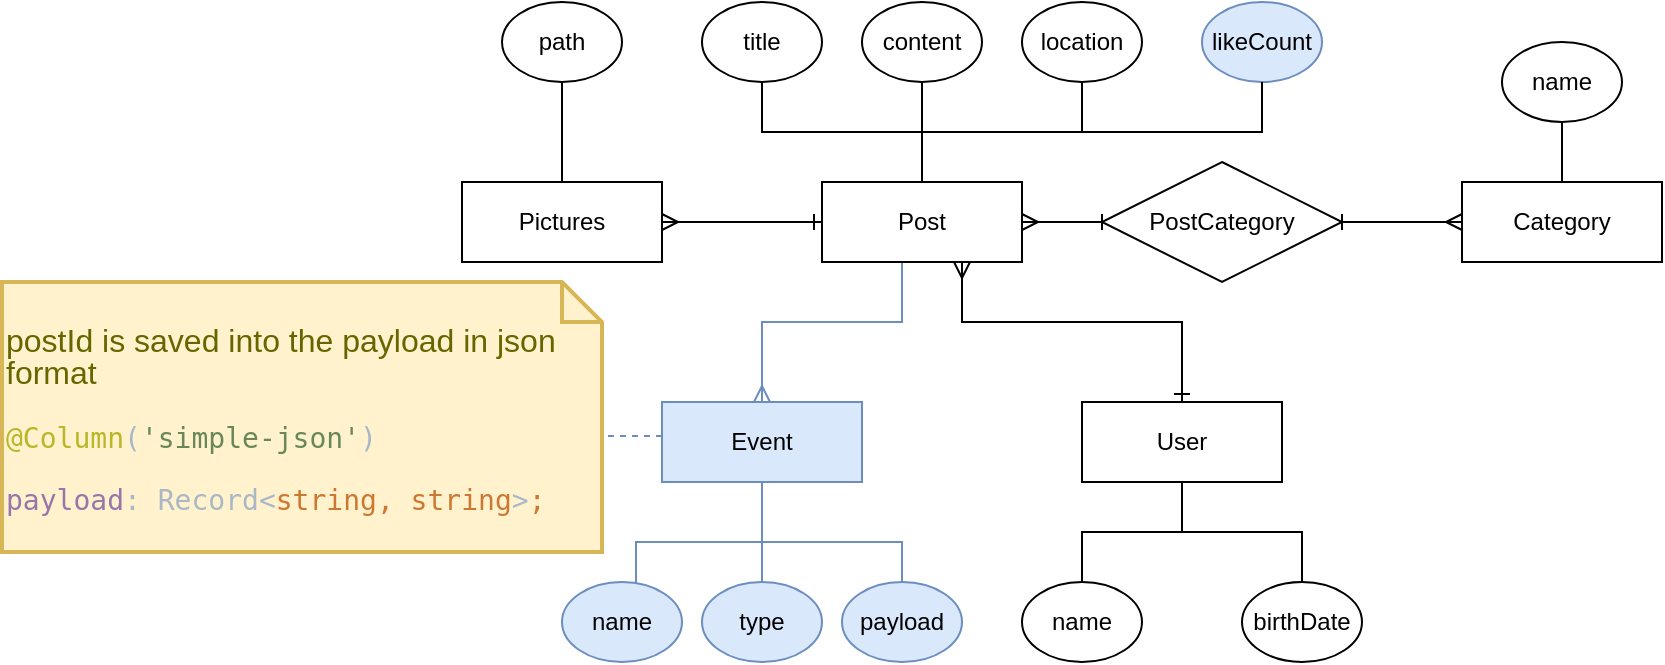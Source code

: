 <mxfile version="16.4.5" type="device"><diagram id="R2lEEEUBdFMjLlhIrx00" name="Page-1"><mxGraphModel dx="1422" dy="762" grid="1" gridSize="10" guides="1" tooltips="1" connect="1" arrows="1" fold="1" page="1" pageScale="1" pageWidth="850" pageHeight="1100" math="0" shadow="0" extFonts="Permanent Marker^https://fonts.googleapis.com/css?family=Permanent+Marker"><root><mxCell id="0"/><mxCell id="1" parent="0"/><mxCell id="LNiCz3PUaJKumTA4EDhK-4" style="edgeStyle=orthogonalEdgeStyle;rounded=0;orthogonalLoop=1;jettySize=auto;html=1;entryX=0;entryY=0.5;entryDx=0;entryDy=0;endArrow=baseDash;endFill=0;startArrow=ERmany;startFill=0;" parent="1" source="LNiCz3PUaJKumTA4EDhK-1" target="LNiCz3PUaJKumTA4EDhK-2" edge="1"><mxGeometry relative="1" as="geometry"/></mxCell><mxCell id="LNiCz3PUaJKumTA4EDhK-7" style="edgeStyle=orthogonalEdgeStyle;rounded=0;orthogonalLoop=1;jettySize=auto;html=1;entryX=0.5;entryY=0;entryDx=0;entryDy=0;startArrow=ERmany;startFill=0;endArrow=ERone;endFill=0;" parent="1" source="LNiCz3PUaJKumTA4EDhK-1" target="LNiCz3PUaJKumTA4EDhK-6" edge="1"><mxGeometry relative="1" as="geometry"><Array as="points"><mxPoint x="490" y="310"/><mxPoint x="600" y="310"/></Array></mxGeometry></mxCell><mxCell id="LNiCz3PUaJKumTA4EDhK-9" style="edgeStyle=orthogonalEdgeStyle;rounded=0;orthogonalLoop=1;jettySize=auto;html=1;entryX=1;entryY=0.5;entryDx=0;entryDy=0;startArrow=ERone;startFill=0;endArrow=ERmany;endFill=0;" parent="1" source="LNiCz3PUaJKumTA4EDhK-1" target="LNiCz3PUaJKumTA4EDhK-8" edge="1"><mxGeometry relative="1" as="geometry"/></mxCell><mxCell id="LNiCz3PUaJKumTA4EDhK-17" style="edgeStyle=orthogonalEdgeStyle;rounded=0;orthogonalLoop=1;jettySize=auto;html=1;entryX=0.5;entryY=1;entryDx=0;entryDy=0;startArrow=none;startFill=0;endArrow=none;endFill=0;" parent="1" source="LNiCz3PUaJKumTA4EDhK-1" target="LNiCz3PUaJKumTA4EDhK-10" edge="1"><mxGeometry relative="1" as="geometry"/></mxCell><mxCell id="LNiCz3PUaJKumTA4EDhK-18" style="edgeStyle=orthogonalEdgeStyle;rounded=0;orthogonalLoop=1;jettySize=auto;html=1;startArrow=none;startFill=0;endArrow=none;endFill=0;" parent="1" source="LNiCz3PUaJKumTA4EDhK-1" target="LNiCz3PUaJKumTA4EDhK-11" edge="1"><mxGeometry relative="1" as="geometry"/></mxCell><mxCell id="LNiCz3PUaJKumTA4EDhK-19" style="edgeStyle=orthogonalEdgeStyle;rounded=0;orthogonalLoop=1;jettySize=auto;html=1;startArrow=none;startFill=0;endArrow=none;endFill=0;" parent="1" source="LNiCz3PUaJKumTA4EDhK-1" target="LNiCz3PUaJKumTA4EDhK-12" edge="1"><mxGeometry relative="1" as="geometry"/></mxCell><mxCell id="l5Vizgiaj5KO3Ue9yY54-2" style="edgeStyle=orthogonalEdgeStyle;rounded=0;orthogonalLoop=1;jettySize=auto;html=1;entryX=0.5;entryY=0;entryDx=0;entryDy=0;startArrow=none;startFill=0;endArrow=ERmany;endFill=0;fillColor=#dae8fc;strokeColor=#6c8ebf;" edge="1" parent="1" source="LNiCz3PUaJKumTA4EDhK-1" target="l5Vizgiaj5KO3Ue9yY54-1"><mxGeometry relative="1" as="geometry"><Array as="points"><mxPoint x="460" y="310"/><mxPoint x="390" y="310"/></Array></mxGeometry></mxCell><mxCell id="LNiCz3PUaJKumTA4EDhK-1" value="Post" style="whiteSpace=wrap;html=1;align=center;" parent="1" vertex="1"><mxGeometry x="420" y="240" width="100" height="40" as="geometry"/></mxCell><mxCell id="LNiCz3PUaJKumTA4EDhK-5" style="edgeStyle=orthogonalEdgeStyle;rounded=0;orthogonalLoop=1;jettySize=auto;html=1;entryX=0;entryY=0.5;entryDx=0;entryDy=0;startArrow=baseDash;startFill=0;endArrow=ERmany;endFill=0;" parent="1" source="LNiCz3PUaJKumTA4EDhK-2" target="LNiCz3PUaJKumTA4EDhK-3" edge="1"><mxGeometry relative="1" as="geometry"/></mxCell><mxCell id="LNiCz3PUaJKumTA4EDhK-2" value="PostCategory" style="shape=rhombus;perimeter=rhombusPerimeter;whiteSpace=wrap;html=1;align=center;" parent="1" vertex="1"><mxGeometry x="560" y="230" width="120" height="60" as="geometry"/></mxCell><mxCell id="LNiCz3PUaJKumTA4EDhK-23" style="edgeStyle=orthogonalEdgeStyle;rounded=0;orthogonalLoop=1;jettySize=auto;html=1;startArrow=none;startFill=0;endArrow=none;endFill=0;" parent="1" source="LNiCz3PUaJKumTA4EDhK-3" target="LNiCz3PUaJKumTA4EDhK-16" edge="1"><mxGeometry relative="1" as="geometry"/></mxCell><mxCell id="LNiCz3PUaJKumTA4EDhK-3" value="Category" style="whiteSpace=wrap;html=1;align=center;" parent="1" vertex="1"><mxGeometry x="740" y="240" width="100" height="40" as="geometry"/></mxCell><mxCell id="LNiCz3PUaJKumTA4EDhK-21" style="edgeStyle=orthogonalEdgeStyle;rounded=0;orthogonalLoop=1;jettySize=auto;html=1;startArrow=none;startFill=0;endArrow=none;endFill=0;" parent="1" source="LNiCz3PUaJKumTA4EDhK-6" target="LNiCz3PUaJKumTA4EDhK-13" edge="1"><mxGeometry relative="1" as="geometry"/></mxCell><mxCell id="LNiCz3PUaJKumTA4EDhK-22" style="edgeStyle=orthogonalEdgeStyle;rounded=0;orthogonalLoop=1;jettySize=auto;html=1;startArrow=none;startFill=0;endArrow=none;endFill=0;" parent="1" source="LNiCz3PUaJKumTA4EDhK-6" target="LNiCz3PUaJKumTA4EDhK-14" edge="1"><mxGeometry relative="1" as="geometry"/></mxCell><mxCell id="LNiCz3PUaJKumTA4EDhK-6" value="User" style="whiteSpace=wrap;html=1;align=center;" parent="1" vertex="1"><mxGeometry x="550" y="350" width="100" height="40" as="geometry"/></mxCell><mxCell id="LNiCz3PUaJKumTA4EDhK-20" style="edgeStyle=orthogonalEdgeStyle;rounded=0;orthogonalLoop=1;jettySize=auto;html=1;entryX=0.5;entryY=1;entryDx=0;entryDy=0;startArrow=none;startFill=0;endArrow=none;endFill=0;" parent="1" source="LNiCz3PUaJKumTA4EDhK-8" target="LNiCz3PUaJKumTA4EDhK-15" edge="1"><mxGeometry relative="1" as="geometry"/></mxCell><mxCell id="LNiCz3PUaJKumTA4EDhK-8" value="Pictures" style="whiteSpace=wrap;html=1;align=center;" parent="1" vertex="1"><mxGeometry x="240" y="240" width="100" height="40" as="geometry"/></mxCell><mxCell id="LNiCz3PUaJKumTA4EDhK-10" value="title" style="ellipse;whiteSpace=wrap;html=1;align=center;" parent="1" vertex="1"><mxGeometry x="360" y="150" width="60" height="40" as="geometry"/></mxCell><mxCell id="LNiCz3PUaJKumTA4EDhK-11" value="content" style="ellipse;whiteSpace=wrap;html=1;align=center;" parent="1" vertex="1"><mxGeometry x="440" y="150" width="60" height="40" as="geometry"/></mxCell><mxCell id="LNiCz3PUaJKumTA4EDhK-12" value="location" style="ellipse;whiteSpace=wrap;html=1;align=center;" parent="1" vertex="1"><mxGeometry x="520" y="150" width="60" height="40" as="geometry"/></mxCell><mxCell id="LNiCz3PUaJKumTA4EDhK-13" value="name" style="ellipse;whiteSpace=wrap;html=1;align=center;" parent="1" vertex="1"><mxGeometry x="520" y="440" width="60" height="40" as="geometry"/></mxCell><mxCell id="LNiCz3PUaJKumTA4EDhK-14" value="birthDate" style="ellipse;whiteSpace=wrap;html=1;align=center;" parent="1" vertex="1"><mxGeometry x="630" y="440" width="60" height="40" as="geometry"/></mxCell><mxCell id="LNiCz3PUaJKumTA4EDhK-15" value="path" style="ellipse;whiteSpace=wrap;html=1;align=center;" parent="1" vertex="1"><mxGeometry x="260" y="150" width="60" height="40" as="geometry"/></mxCell><mxCell id="LNiCz3PUaJKumTA4EDhK-16" value="name" style="ellipse;whiteSpace=wrap;html=1;align=center;" parent="1" vertex="1"><mxGeometry x="760" y="170" width="60" height="40" as="geometry"/></mxCell><mxCell id="l5Vizgiaj5KO3Ue9yY54-6" style="edgeStyle=orthogonalEdgeStyle;rounded=0;orthogonalLoop=1;jettySize=auto;html=1;entryX=0.617;entryY=0.025;entryDx=0;entryDy=0;entryPerimeter=0;startArrow=none;startFill=0;endArrow=none;endFill=0;fillColor=#dae8fc;strokeColor=#6c8ebf;" edge="1" parent="1" source="l5Vizgiaj5KO3Ue9yY54-1" target="l5Vizgiaj5KO3Ue9yY54-3"><mxGeometry relative="1" as="geometry"><Array as="points"><mxPoint x="390" y="420"/><mxPoint x="327" y="420"/></Array></mxGeometry></mxCell><mxCell id="l5Vizgiaj5KO3Ue9yY54-7" style="edgeStyle=orthogonalEdgeStyle;rounded=0;orthogonalLoop=1;jettySize=auto;html=1;startArrow=none;startFill=0;endArrow=none;endFill=0;fillColor=#dae8fc;strokeColor=#6c8ebf;" edge="1" parent="1" source="l5Vizgiaj5KO3Ue9yY54-1" target="l5Vizgiaj5KO3Ue9yY54-4"><mxGeometry relative="1" as="geometry"><Array as="points"><mxPoint x="390" y="400"/><mxPoint x="390" y="400"/></Array></mxGeometry></mxCell><mxCell id="l5Vizgiaj5KO3Ue9yY54-8" style="edgeStyle=orthogonalEdgeStyle;rounded=0;orthogonalLoop=1;jettySize=auto;html=1;entryX=0.5;entryY=0;entryDx=0;entryDy=0;startArrow=none;startFill=0;endArrow=none;endFill=0;fillColor=#dae8fc;strokeColor=#6c8ebf;" edge="1" parent="1" source="l5Vizgiaj5KO3Ue9yY54-1" target="l5Vizgiaj5KO3Ue9yY54-5"><mxGeometry relative="1" as="geometry"><Array as="points"><mxPoint x="390" y="420"/><mxPoint x="460" y="420"/></Array></mxGeometry></mxCell><mxCell id="l5Vizgiaj5KO3Ue9yY54-11" style="edgeStyle=orthogonalEdgeStyle;rounded=0;orthogonalLoop=1;jettySize=auto;html=1;entryX=0.917;entryY=0.471;entryDx=0;entryDy=0;entryPerimeter=0;startArrow=none;startFill=0;endArrow=none;endFill=0;dashed=1;fillColor=#dae8fc;strokeColor=#6c8ebf;" edge="1" parent="1" source="l5Vizgiaj5KO3Ue9yY54-1" target="l5Vizgiaj5KO3Ue9yY54-10"><mxGeometry relative="1" as="geometry"><Array as="points"><mxPoint x="320" y="367"/><mxPoint x="320" y="367"/></Array></mxGeometry></mxCell><mxCell id="l5Vizgiaj5KO3Ue9yY54-1" value="Event" style="whiteSpace=wrap;html=1;align=center;fillColor=#dae8fc;strokeColor=#6c8ebf;" vertex="1" parent="1"><mxGeometry x="340" y="350" width="100" height="40" as="geometry"/></mxCell><mxCell id="l5Vizgiaj5KO3Ue9yY54-3" value="name" style="ellipse;whiteSpace=wrap;html=1;align=center;fillColor=#dae8fc;strokeColor=#6c8ebf;" vertex="1" parent="1"><mxGeometry x="290" y="440" width="60" height="40" as="geometry"/></mxCell><mxCell id="l5Vizgiaj5KO3Ue9yY54-4" value="type" style="ellipse;whiteSpace=wrap;html=1;align=center;fillColor=#dae8fc;strokeColor=#6c8ebf;" vertex="1" parent="1"><mxGeometry x="360" y="440" width="60" height="40" as="geometry"/></mxCell><mxCell id="l5Vizgiaj5KO3Ue9yY54-5" value="payload" style="ellipse;whiteSpace=wrap;html=1;align=center;fillColor=#dae8fc;strokeColor=#6c8ebf;" vertex="1" parent="1"><mxGeometry x="430" y="440" width="60" height="40" as="geometry"/></mxCell><mxCell id="l5Vizgiaj5KO3Ue9yY54-10" value="&lt;p style=&quot;line-height: 1 ; font-size: 16px&quot;&gt;postId is saved into the payload in json format&lt;br&gt;&lt;/p&gt;&lt;pre style=&quot;color: rgb(169 , 183 , 198) ; font-family: &amp;#34;jetbrains mono&amp;#34; , monospace ; font-size: 10.5pt&quot;&gt;&lt;span style=&quot;color: rgb(187 , 181 , 41)&quot;&gt;@Column&lt;/span&gt;(&lt;span style=&quot;color: rgb(106 , 135 , 89) ; line-height: 1&quot;&gt;'simple-json'&lt;/span&gt;)&lt;/pre&gt;&lt;pre style=&quot;color: rgb(169 , 183 , 198) ; font-family: &amp;#34;jetbrains mono&amp;#34; , monospace ; font-size: 10.5pt&quot;&gt;&lt;pre style=&quot;font-family: &amp;#34;jetbrains mono&amp;#34; , monospace ; font-size: 10.5pt&quot;&gt;&lt;span style=&quot;color: rgb(152 , 118 , 170) ; line-height: 1&quot;&gt;payload&lt;/span&gt;: Record&amp;lt;&lt;span style=&quot;color: rgb(204 , 120 , 50)&quot;&gt;string, string&lt;/span&gt;&amp;gt;&lt;span style=&quot;color: rgb(204 , 120 , 50)&quot;&gt;;&lt;/span&gt;&lt;/pre&gt;&lt;/pre&gt;&lt;p&gt;&lt;/p&gt;" style="shape=note;strokeWidth=2;fontSize=14;size=20;whiteSpace=wrap;html=1;fillColor=#fff2cc;strokeColor=#d6b656;fontColor=#666600;align=left;" vertex="1" parent="1"><mxGeometry x="10" y="290" width="300" height="135" as="geometry"/></mxCell><mxCell id="l5Vizgiaj5KO3Ue9yY54-12" value="likeCount" style="ellipse;whiteSpace=wrap;html=1;align=center;fillColor=#dae8fc;strokeColor=#6c8ebf;" vertex="1" parent="1"><mxGeometry x="610" y="150" width="60" height="40" as="geometry"/></mxCell><mxCell id="l5Vizgiaj5KO3Ue9yY54-13" style="edgeStyle=orthogonalEdgeStyle;rounded=0;orthogonalLoop=1;jettySize=auto;html=1;startArrow=none;startFill=0;endArrow=none;endFill=0;entryX=0.5;entryY=1;entryDx=0;entryDy=0;exitX=0.5;exitY=0;exitDx=0;exitDy=0;" edge="1" parent="1" source="LNiCz3PUaJKumTA4EDhK-1" target="l5Vizgiaj5KO3Ue9yY54-12"><mxGeometry relative="1" as="geometry"><mxPoint x="480" y="250" as="sourcePoint"/><mxPoint x="560" y="200" as="targetPoint"/></mxGeometry></mxCell></root></mxGraphModel></diagram></mxfile>